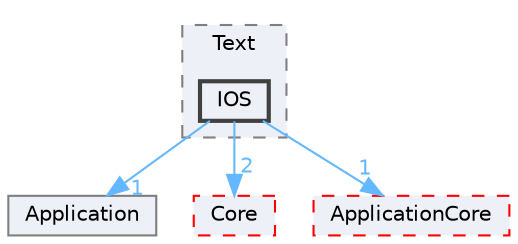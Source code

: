 digraph "IOS"
{
 // INTERACTIVE_SVG=YES
 // LATEX_PDF_SIZE
  bgcolor="transparent";
  edge [fontname=Helvetica,fontsize=10,labelfontname=Helvetica,labelfontsize=10];
  node [fontname=Helvetica,fontsize=10,shape=box,height=0.2,width=0.4];
  compound=true
  subgraph clusterdir_9af75d5e925a56391c120cb26b60e348 {
    graph [ bgcolor="#edf0f7", pencolor="grey50", label="Text", fontname=Helvetica,fontsize=10 style="filled,dashed", URL="dir_9af75d5e925a56391c120cb26b60e348.html",tooltip=""]
  dir_2f180798bed781282b8deb2908a9d890 [label="IOS", fillcolor="#edf0f7", color="grey25", style="filled,bold", URL="dir_2f180798bed781282b8deb2908a9d890.html",tooltip=""];
  }
  dir_0c4d1009c699fa6aa489c5b9b3c42ca7 [label="Application", fillcolor="#edf0f7", color="grey50", style="filled", URL="dir_0c4d1009c699fa6aa489c5b9b3c42ca7.html",tooltip=""];
  dir_0e6cddcc9caa1238c7f3774224afaa45 [label="Core", fillcolor="#edf0f7", color="red", style="filled,dashed", URL="dir_0e6cddcc9caa1238c7f3774224afaa45.html",tooltip=""];
  dir_a0470932637a5b4378844d0dd6134206 [label="ApplicationCore", fillcolor="#edf0f7", color="red", style="filled,dashed", URL="dir_a0470932637a5b4378844d0dd6134206.html",tooltip=""];
  dir_2f180798bed781282b8deb2908a9d890->dir_0c4d1009c699fa6aa489c5b9b3c42ca7 [headlabel="1", labeldistance=1.5 headhref="dir_000539_000054.html" href="dir_000539_000054.html" color="steelblue1" fontcolor="steelblue1"];
  dir_2f180798bed781282b8deb2908a9d890->dir_0e6cddcc9caa1238c7f3774224afaa45 [headlabel="2", labeldistance=1.5 headhref="dir_000539_000266.html" href="dir_000539_000266.html" color="steelblue1" fontcolor="steelblue1"];
  dir_2f180798bed781282b8deb2908a9d890->dir_a0470932637a5b4378844d0dd6134206 [headlabel="1", labeldistance=1.5 headhref="dir_000539_000056.html" href="dir_000539_000056.html" color="steelblue1" fontcolor="steelblue1"];
}
